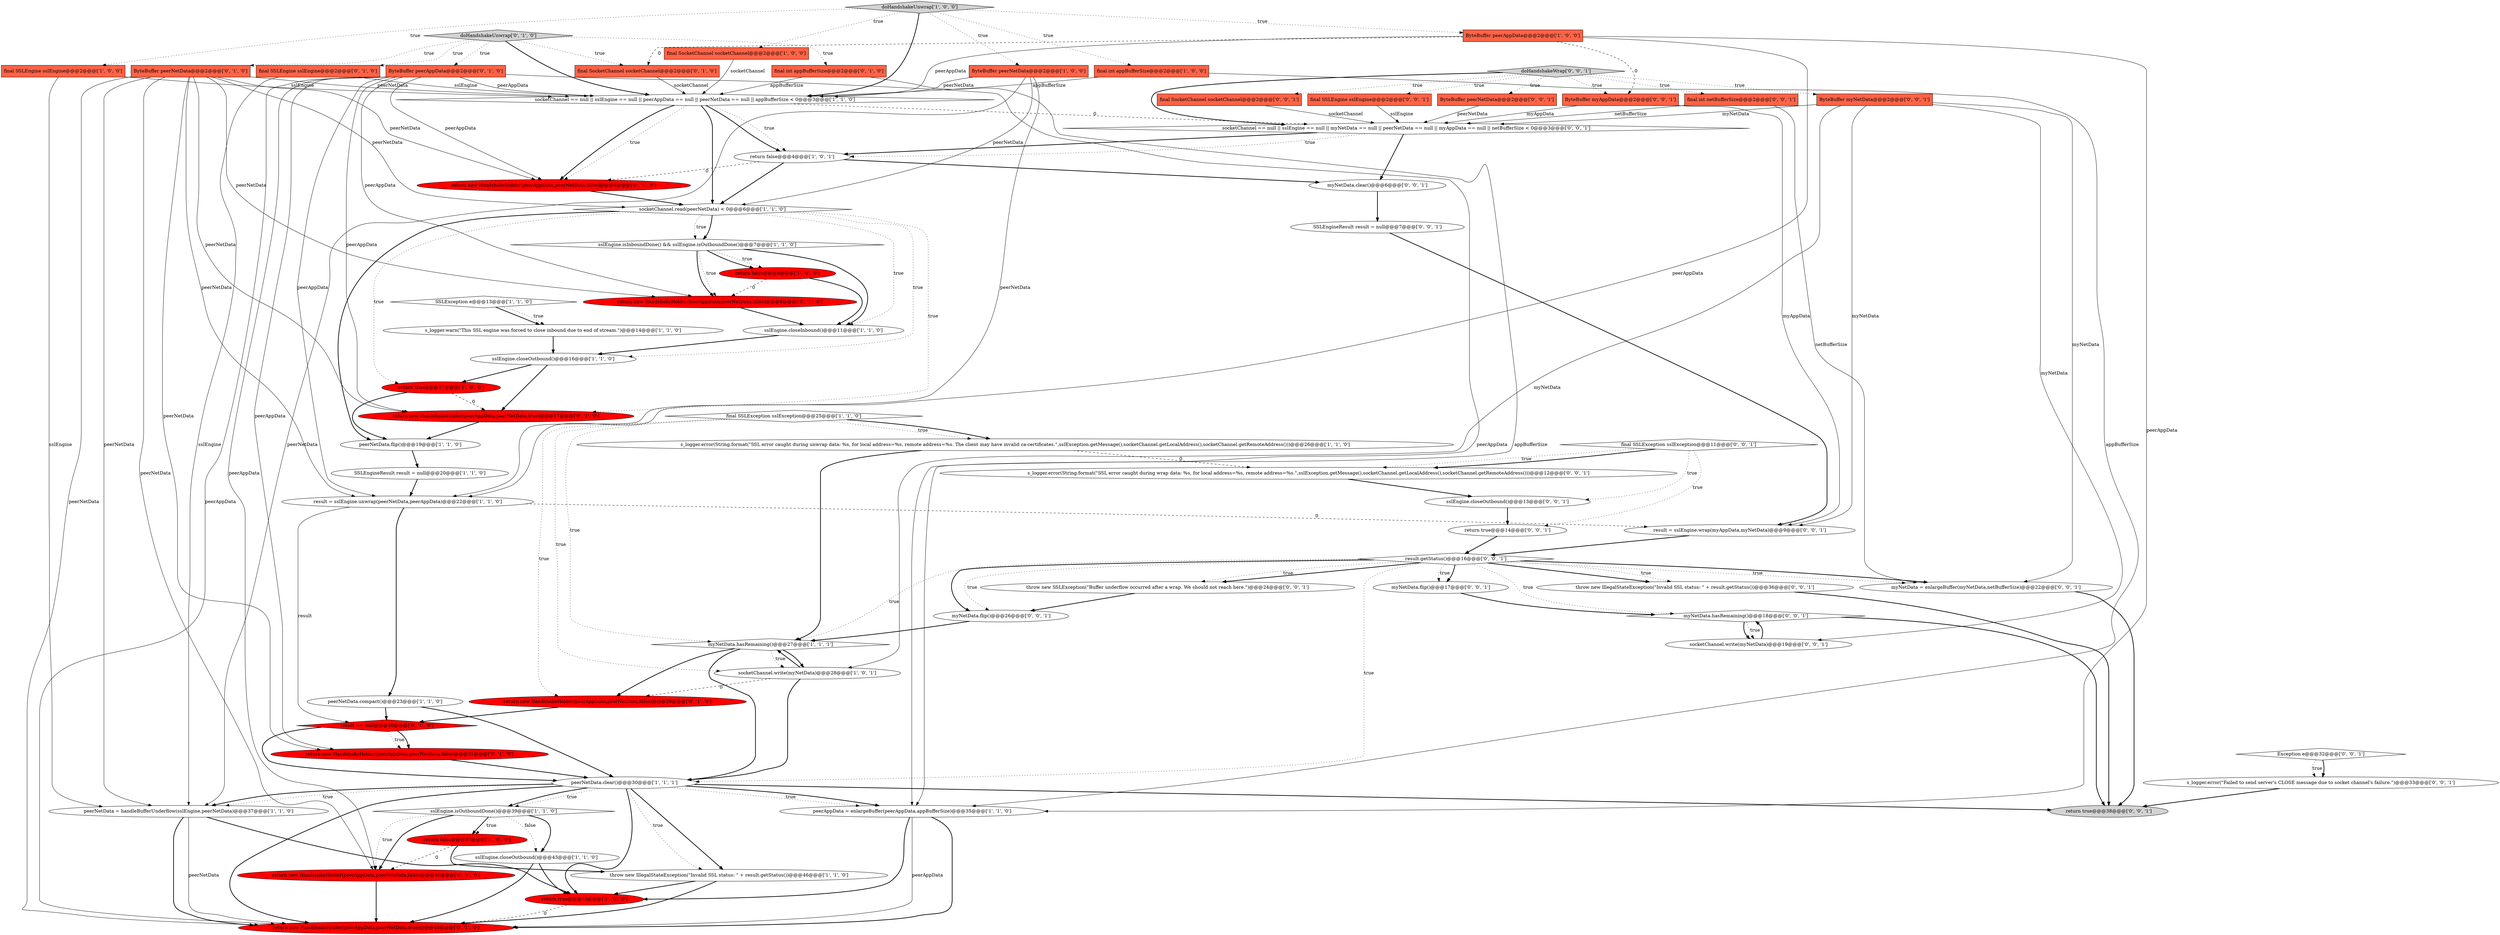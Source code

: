 digraph {
40 [style = filled, label = "return new HandshakeHolder(peerAppData,peerNetData,false)@@@31@@@['0', '1', '0']", fillcolor = red, shape = ellipse image = "AAA1AAABBB2BBB"];
43 [style = filled, label = "return new HandshakeHolder(peerAppData,peerNetData,true)@@@17@@@['0', '1', '0']", fillcolor = red, shape = ellipse image = "AAA1AAABBB2BBB"];
45 [style = filled, label = "final SocketChannel socketChannel@@@2@@@['0', '1', '0']", fillcolor = tomato, shape = box image = "AAA1AAABBB2BBB"];
70 [style = filled, label = "return true@@@38@@@['0', '0', '1']", fillcolor = lightgray, shape = ellipse image = "AAA0AAABBB3BBB"];
8 [style = filled, label = "result = sslEngine.unwrap(peerNetData,peerAppData)@@@22@@@['1', '1', '0']", fillcolor = white, shape = ellipse image = "AAA0AAABBB1BBB"];
57 [style = filled, label = "final SSLEngine sslEngine@@@2@@@['0', '0', '1']", fillcolor = tomato, shape = box image = "AAA0AAABBB3BBB"];
25 [style = filled, label = "peerAppData = enlargeBuffer(peerAppData,appBufferSize)@@@35@@@['1', '1', '0']", fillcolor = white, shape = ellipse image = "AAA0AAABBB1BBB"];
60 [style = filled, label = "myNetData.hasRemaining()@@@18@@@['0', '0', '1']", fillcolor = white, shape = diamond image = "AAA0AAABBB3BBB"];
2 [style = filled, label = "peerNetData.clear()@@@30@@@['1', '1', '1']", fillcolor = white, shape = ellipse image = "AAA0AAABBB1BBB"];
34 [style = filled, label = "ByteBuffer peerAppData@@@2@@@['0', '1', '0']", fillcolor = tomato, shape = box image = "AAA0AAABBB2BBB"];
41 [style = filled, label = "return new HandshakeHolder(peerAppData,peerNetData,false)@@@40@@@['0', '1', '0']", fillcolor = red, shape = ellipse image = "AAA1AAABBB2BBB"];
58 [style = filled, label = "ByteBuffer peerNetData@@@2@@@['0', '0', '1']", fillcolor = tomato, shape = box image = "AAA0AAABBB3BBB"];
11 [style = filled, label = "return false@@@4@@@['1', '0', '1']", fillcolor = white, shape = ellipse image = "AAA0AAABBB1BBB"];
13 [style = filled, label = "socketChannel == null || sslEngine == null || peerAppData == null || peerNetData == null || appBufferSize < 0@@@3@@@['1', '1', '0']", fillcolor = white, shape = diamond image = "AAA0AAABBB1BBB"];
5 [style = filled, label = "sslEngine.isOutboundDone()@@@39@@@['1', '1', '0']", fillcolor = white, shape = diamond image = "AAA0AAABBB1BBB"];
21 [style = filled, label = "ByteBuffer peerNetData@@@2@@@['1', '0', '0']", fillcolor = tomato, shape = box image = "AAA0AAABBB1BBB"];
22 [style = filled, label = "SSLEngineResult result = null@@@20@@@['1', '1', '0']", fillcolor = white, shape = ellipse image = "AAA0AAABBB1BBB"];
28 [style = filled, label = "return false@@@37@@@['1', '0', '0']", fillcolor = red, shape = ellipse image = "AAA1AAABBB1BBB"];
44 [style = filled, label = "doHandshakeUnwrap['0', '1', '0']", fillcolor = lightgray, shape = diamond image = "AAA0AAABBB2BBB"];
17 [style = filled, label = "final int appBufferSize@@@2@@@['1', '0', '0']", fillcolor = tomato, shape = box image = "AAA0AAABBB1BBB"];
32 [style = filled, label = "final int appBufferSize@@@2@@@['0', '1', '0']", fillcolor = tomato, shape = box image = "AAA0AAABBB2BBB"];
65 [style = filled, label = "socketChannel.write(myNetData)@@@19@@@['0', '0', '1']", fillcolor = white, shape = ellipse image = "AAA0AAABBB3BBB"];
71 [style = filled, label = "SSLEngineResult result = null@@@7@@@['0', '0', '1']", fillcolor = white, shape = ellipse image = "AAA0AAABBB3BBB"];
27 [style = filled, label = "final SSLException sslException@@@25@@@['1', '1', '0']", fillcolor = white, shape = diamond image = "AAA0AAABBB1BBB"];
47 [style = filled, label = "Exception e@@@32@@@['0', '0', '1']", fillcolor = white, shape = diamond image = "AAA0AAABBB3BBB"];
64 [style = filled, label = "myNetData.flip()@@@26@@@['0', '0', '1']", fillcolor = white, shape = ellipse image = "AAA0AAABBB3BBB"];
68 [style = filled, label = "ByteBuffer myAppData@@@2@@@['0', '0', '1']", fillcolor = tomato, shape = box image = "AAA0AAABBB3BBB"];
26 [style = filled, label = "peerNetData.compact()@@@23@@@['1', '1', '0']", fillcolor = white, shape = ellipse image = "AAA0AAABBB1BBB"];
51 [style = filled, label = "sslEngine.closeOutbound()@@@13@@@['0', '0', '1']", fillcolor = white, shape = ellipse image = "AAA0AAABBB3BBB"];
62 [style = filled, label = "ByteBuffer myNetData@@@2@@@['0', '0', '1']", fillcolor = tomato, shape = box image = "AAA0AAABBB3BBB"];
4 [style = filled, label = "myNetData.hasRemaining()@@@27@@@['1', '1', '1']", fillcolor = white, shape = diamond image = "AAA0AAABBB1BBB"];
10 [style = filled, label = "return true@@@45@@@['1', '0', '0']", fillcolor = red, shape = ellipse image = "AAA1AAABBB1BBB"];
49 [style = filled, label = "myNetData = enlargeBuffer(myNetData,netBufferSize)@@@22@@@['0', '0', '1']", fillcolor = white, shape = ellipse image = "AAA0AAABBB3BBB"];
46 [style = filled, label = "return true@@@14@@@['0', '0', '1']", fillcolor = white, shape = ellipse image = "AAA0AAABBB3BBB"];
54 [style = filled, label = "myNetData.clear()@@@6@@@['0', '0', '1']", fillcolor = white, shape = ellipse image = "AAA0AAABBB3BBB"];
55 [style = filled, label = "throw new SSLException(\"Buffer underflow occurred after a wrap. We should not reach here.\")@@@24@@@['0', '0', '1']", fillcolor = white, shape = ellipse image = "AAA0AAABBB3BBB"];
48 [style = filled, label = "s_logger.error(String.format(\"SSL error caught during wrap data: %s, for local address=%s, remote address=%s.\",sslException.getMessage(),socketChannel.getLocalAddress(),socketChannel.getRemoteAddress()))@@@12@@@['0', '0', '1']", fillcolor = white, shape = ellipse image = "AAA0AAABBB3BBB"];
63 [style = filled, label = "s_logger.error(\"Failed to send server's CLOSE message due to socket channel's failure.\")@@@33@@@['0', '0', '1']", fillcolor = white, shape = ellipse image = "AAA0AAABBB3BBB"];
53 [style = filled, label = "result = sslEngine.wrap(myAppData,myNetData)@@@9@@@['0', '0', '1']", fillcolor = white, shape = ellipse image = "AAA0AAABBB3BBB"];
9 [style = filled, label = "sslEngine.closeOutbound()@@@43@@@['1', '1', '0']", fillcolor = white, shape = ellipse image = "AAA0AAABBB1BBB"];
23 [style = filled, label = "peerNetData.flip()@@@19@@@['1', '1', '0']", fillcolor = white, shape = ellipse image = "AAA0AAABBB1BBB"];
19 [style = filled, label = "sslEngine.closeInbound()@@@11@@@['1', '1', '0']", fillcolor = white, shape = ellipse image = "AAA0AAABBB1BBB"];
24 [style = filled, label = "sslEngine.isInboundDone() && sslEngine.isOutboundDone()@@@7@@@['1', '1', '0']", fillcolor = white, shape = diamond image = "AAA0AAABBB1BBB"];
39 [style = filled, label = "return new HandshakeHolder(peerAppData,peerNetData,false)@@@28@@@['0', '1', '0']", fillcolor = red, shape = ellipse image = "AAA1AAABBB2BBB"];
31 [style = filled, label = "s_logger.warn(\"This SSL engine was forced to close inbound due to end of stream.\")@@@14@@@['1', '1', '0']", fillcolor = white, shape = ellipse image = "AAA0AAABBB1BBB"];
67 [style = filled, label = "result.getStatus()@@@16@@@['0', '0', '1']", fillcolor = white, shape = diamond image = "AAA0AAABBB3BBB"];
52 [style = filled, label = "throw new IllegalStateException(\"Invalid SSL status: \" + result.getStatus())@@@36@@@['0', '0', '1']", fillcolor = white, shape = ellipse image = "AAA0AAABBB3BBB"];
14 [style = filled, label = "socketChannel.write(myNetData)@@@28@@@['1', '0', '1']", fillcolor = white, shape = ellipse image = "AAA0AAABBB1BBB"];
0 [style = filled, label = "peerNetData = handleBufferUnderflow(sslEngine,peerNetData)@@@37@@@['1', '1', '0']", fillcolor = white, shape = ellipse image = "AAA0AAABBB1BBB"];
18 [style = filled, label = "s_logger.error(String.format(\"SSL error caught during unwrap data: %s, for local address=%s, remote address=%s. The client may have invalid ca-certificates.\",sslException.getMessage(),socketChannel.getLocalAddress(),socketChannel.getRemoteAddress()))@@@26@@@['1', '1', '0']", fillcolor = white, shape = ellipse image = "AAA0AAABBB1BBB"];
59 [style = filled, label = "myNetData.flip()@@@17@@@['0', '0', '1']", fillcolor = white, shape = ellipse image = "AAA0AAABBB3BBB"];
36 [style = filled, label = "return new HandshakeHolder(peerAppData,peerNetData,false)@@@4@@@['0', '1', '0']", fillcolor = red, shape = ellipse image = "AAA1AAABBB2BBB"];
37 [style = filled, label = "ByteBuffer peerNetData@@@2@@@['0', '1', '0']", fillcolor = tomato, shape = box image = "AAA0AAABBB2BBB"];
3 [style = filled, label = "sslEngine.closeOutbound()@@@16@@@['1', '1', '0']", fillcolor = white, shape = ellipse image = "AAA0AAABBB1BBB"];
7 [style = filled, label = "socketChannel.read(peerNetData) < 0@@@6@@@['1', '1', '0']", fillcolor = white, shape = diamond image = "AAA0AAABBB1BBB"];
6 [style = filled, label = "final SocketChannel socketChannel@@@2@@@['1', '0', '0']", fillcolor = tomato, shape = box image = "AAA0AAABBB1BBB"];
15 [style = filled, label = "final SSLEngine sslEngine@@@2@@@['1', '0', '0']", fillcolor = tomato, shape = box image = "AAA0AAABBB1BBB"];
29 [style = filled, label = "return false@@@8@@@['1', '0', '0']", fillcolor = red, shape = ellipse image = "AAA1AAABBB1BBB"];
33 [style = filled, label = "return new HandshakeHolder(peerAppData,peerNetData,true)@@@48@@@['0', '1', '0']", fillcolor = red, shape = ellipse image = "AAA1AAABBB2BBB"];
35 [style = filled, label = "return new HandshakeHolder(peerAppData,peerNetData,false)@@@8@@@['0', '1', '0']", fillcolor = red, shape = ellipse image = "AAA1AAABBB2BBB"];
38 [style = filled, label = "result == null@@@30@@@['0', '1', '0']", fillcolor = red, shape = diamond image = "AAA1AAABBB2BBB"];
42 [style = filled, label = "final SSLEngine sslEngine@@@2@@@['0', '1', '0']", fillcolor = tomato, shape = box image = "AAA0AAABBB2BBB"];
56 [style = filled, label = "final int netBufferSize@@@2@@@['0', '0', '1']", fillcolor = tomato, shape = box image = "AAA0AAABBB3BBB"];
12 [style = filled, label = "throw new IllegalStateException(\"Invalid SSL status: \" + result.getStatus())@@@46@@@['1', '1', '0']", fillcolor = white, shape = ellipse image = "AAA0AAABBB1BBB"];
61 [style = filled, label = "final SSLException sslException@@@11@@@['0', '0', '1']", fillcolor = white, shape = diamond image = "AAA0AAABBB3BBB"];
69 [style = filled, label = "socketChannel == null || sslEngine == null || myNetData == null || peerNetData == null || myAppData == null || netBufferSize < 0@@@3@@@['0', '0', '1']", fillcolor = white, shape = diamond image = "AAA0AAABBB3BBB"];
66 [style = filled, label = "doHandshakeWrap['0', '0', '1']", fillcolor = lightgray, shape = diamond image = "AAA0AAABBB3BBB"];
20 [style = filled, label = "return true@@@17@@@['1', '0', '0']", fillcolor = red, shape = ellipse image = "AAA1AAABBB1BBB"];
1 [style = filled, label = "doHandshakeUnwrap['1', '0', '0']", fillcolor = lightgray, shape = diamond image = "AAA0AAABBB1BBB"];
30 [style = filled, label = "ByteBuffer peerAppData@@@2@@@['1', '0', '0']", fillcolor = tomato, shape = box image = "AAA1AAABBB1BBB"];
16 [style = filled, label = "SSLException e@@@13@@@['1', '1', '0']", fillcolor = white, shape = diamond image = "AAA0AAABBB1BBB"];
50 [style = filled, label = "final SocketChannel socketChannel@@@2@@@['0', '0', '1']", fillcolor = tomato, shape = box image = "AAA0AAABBB3BBB"];
40->2 [style = bold, label=""];
27->14 [style = dotted, label="true"];
65->60 [style = bold, label=""];
66->68 [style = dotted, label="true"];
5->9 [style = bold, label=""];
25->33 [style = bold, label=""];
61->46 [style = dotted, label="true"];
67->59 [style = bold, label=""];
24->35 [style = dotted, label="true"];
30->13 [style = solid, label="peerAppData"];
67->52 [style = dotted, label="true"];
45->13 [style = solid, label="socketChannel"];
1->21 [style = dotted, label="true"];
6->13 [style = solid, label="socketChannel"];
15->0 [style = solid, label="sslEngine"];
9->10 [style = bold, label=""];
5->28 [style = bold, label=""];
0->33 [style = solid, label="peerNetData"];
43->23 [style = bold, label=""];
56->49 [style = solid, label="netBufferSize"];
1->13 [style = bold, label=""];
28->41 [style = dashed, label="0"];
8->38 [style = solid, label="result"];
2->25 [style = dotted, label="true"];
22->8 [style = bold, label=""];
48->51 [style = bold, label=""];
12->10 [style = bold, label=""];
23->22 [style = bold, label=""];
61->51 [style = dotted, label="true"];
37->33 [style = solid, label="peerNetData"];
44->34 [style = dotted, label="true"];
13->36 [style = bold, label=""];
39->38 [style = bold, label=""];
30->25 [style = solid, label="peerAppData"];
1->6 [style = dotted, label="true"];
25->10 [style = bold, label=""];
60->65 [style = bold, label=""];
55->64 [style = bold, label=""];
27->18 [style = dotted, label="true"];
30->8 [style = solid, label="peerAppData"];
2->25 [style = bold, label=""];
19->3 [style = bold, label=""];
54->71 [style = bold, label=""];
34->36 [style = solid, label="peerAppData"];
67->52 [style = bold, label=""];
38->40 [style = dotted, label="true"];
17->25 [style = solid, label="appBufferSize"];
49->70 [style = bold, label=""];
15->13 [style = solid, label="sslEngine"];
34->33 [style = solid, label="peerAppData"];
2->0 [style = dotted, label="true"];
24->19 [style = bold, label=""];
67->64 [style = bold, label=""];
59->60 [style = bold, label=""];
34->8 [style = solid, label="peerAppData"];
30->68 [style = dashed, label="0"];
37->7 [style = solid, label="peerNetData"];
32->13 [style = solid, label="appBufferSize"];
9->33 [style = bold, label=""];
13->36 [style = dotted, label="true"];
60->70 [style = bold, label=""];
21->8 [style = solid, label="peerNetData"];
44->37 [style = dotted, label="true"];
4->2 [style = bold, label=""];
47->63 [style = bold, label=""];
69->11 [style = dotted, label="true"];
13->69 [style = dashed, label="0"];
11->36 [style = dashed, label="0"];
13->11 [style = bold, label=""];
61->48 [style = dotted, label="true"];
1->30 [style = dotted, label="true"];
25->33 [style = solid, label="peerAppData"];
38->2 [style = bold, label=""];
66->69 [style = bold, label=""];
61->48 [style = bold, label=""];
67->59 [style = dotted, label="true"];
30->45 [style = dashed, label="0"];
7->24 [style = bold, label=""];
58->69 [style = solid, label="peerNetData"];
57->69 [style = solid, label="sslEngine"];
20->23 [style = bold, label=""];
44->42 [style = dotted, label="true"];
18->4 [style = bold, label=""];
21->0 [style = solid, label="peerNetData"];
1->15 [style = dotted, label="true"];
7->23 [style = bold, label=""];
12->33 [style = bold, label=""];
2->12 [style = dotted, label="true"];
67->60 [style = dotted, label="true"];
66->56 [style = dotted, label="true"];
5->9 [style = dotted, label="false"];
2->33 [style = bold, label=""];
67->2 [style = dotted, label="true"];
50->69 [style = solid, label="socketChannel"];
31->3 [style = bold, label=""];
62->14 [style = solid, label="myNetData"];
68->69 [style = solid, label="myAppData"];
29->35 [style = dashed, label="0"];
44->45 [style = dotted, label="true"];
14->4 [style = bold, label=""];
21->7 [style = solid, label="peerNetData"];
27->18 [style = bold, label=""];
4->14 [style = bold, label=""];
44->32 [style = dotted, label="true"];
27->39 [style = dotted, label="true"];
1->17 [style = dotted, label="true"];
32->25 [style = solid, label="appBufferSize"];
5->41 [style = dotted, label="true"];
4->39 [style = bold, label=""];
42->0 [style = solid, label="sslEngine"];
14->39 [style = dashed, label="0"];
67->4 [style = dotted, label="true"];
63->70 [style = bold, label=""];
34->41 [style = solid, label="peerAppData"];
28->12 [style = bold, label=""];
21->13 [style = solid, label="peerNetData"];
69->11 [style = bold, label=""];
2->10 [style = bold, label=""];
18->48 [style = dashed, label="0"];
27->4 [style = dotted, label="true"];
71->53 [style = bold, label=""];
62->53 [style = solid, label="myNetData"];
52->70 [style = bold, label=""];
68->53 [style = solid, label="myAppData"];
2->0 [style = bold, label=""];
29->19 [style = bold, label=""];
46->67 [style = bold, label=""];
16->31 [style = bold, label=""];
13->11 [style = dotted, label="true"];
14->2 [style = bold, label=""];
41->33 [style = bold, label=""];
2->5 [style = dotted, label="true"];
64->4 [style = bold, label=""];
38->40 [style = bold, label=""];
16->31 [style = dotted, label="true"];
20->43 [style = dashed, label="0"];
5->28 [style = dotted, label="true"];
53->67 [style = bold, label=""];
11->54 [style = bold, label=""];
37->40 [style = solid, label="peerNetData"];
2->5 [style = bold, label=""];
67->49 [style = dotted, label="true"];
66->62 [style = dotted, label="true"];
66->50 [style = dotted, label="true"];
37->0 [style = solid, label="peerNetData"];
7->19 [style = dotted, label="true"];
67->64 [style = dotted, label="true"];
62->69 [style = solid, label="myNetData"];
24->35 [style = bold, label=""];
24->29 [style = dotted, label="true"];
69->54 [style = bold, label=""];
35->19 [style = bold, label=""];
2->70 [style = bold, label=""];
60->65 [style = dotted, label="true"];
8->53 [style = dashed, label="0"];
10->33 [style = dashed, label="0"];
24->29 [style = bold, label=""];
37->13 [style = solid, label="peerNetData"];
4->14 [style = dotted, label="true"];
34->40 [style = solid, label="peerAppData"];
62->49 [style = solid, label="myNetData"];
34->13 [style = solid, label="peerAppData"];
34->43 [style = solid, label="peerAppData"];
7->24 [style = dotted, label="true"];
66->58 [style = dotted, label="true"];
51->46 [style = bold, label=""];
2->12 [style = bold, label=""];
7->20 [style = dotted, label="true"];
26->38 [style = bold, label=""];
37->8 [style = solid, label="peerNetData"];
62->65 [style = solid, label="myNetData"];
42->13 [style = solid, label="sslEngine"];
56->69 [style = solid, label="netBufferSize"];
66->57 [style = dotted, label="true"];
3->20 [style = bold, label=""];
26->2 [style = bold, label=""];
0->10 [style = bold, label=""];
5->41 [style = bold, label=""];
0->33 [style = bold, label=""];
67->55 [style = bold, label=""];
37->41 [style = solid, label="peerNetData"];
7->3 [style = dotted, label="true"];
37->36 [style = solid, label="peerNetData"];
13->7 [style = bold, label=""];
37->43 [style = solid, label="peerNetData"];
37->35 [style = solid, label="peerNetData"];
36->7 [style = bold, label=""];
17->13 [style = solid, label="appBufferSize"];
47->63 [style = dotted, label="true"];
44->13 [style = bold, label=""];
3->43 [style = bold, label=""];
67->49 [style = bold, label=""];
34->25 [style = solid, label="peerAppData"];
34->35 [style = solid, label="peerAppData"];
7->43 [style = dotted, label="true"];
11->7 [style = bold, label=""];
67->55 [style = dotted, label="true"];
8->26 [style = bold, label=""];
}
